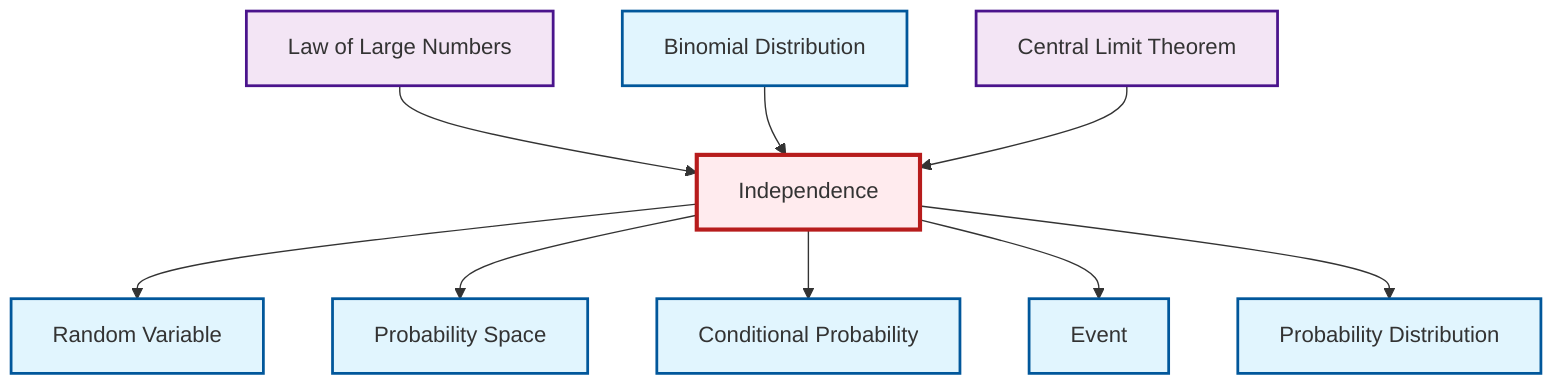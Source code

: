 graph TD
    classDef definition fill:#e1f5fe,stroke:#01579b,stroke-width:2px
    classDef theorem fill:#f3e5f5,stroke:#4a148c,stroke-width:2px
    classDef axiom fill:#fff3e0,stroke:#e65100,stroke-width:2px
    classDef example fill:#e8f5e9,stroke:#1b5e20,stroke-width:2px
    classDef current fill:#ffebee,stroke:#b71c1c,stroke-width:3px
    def-probability-space["Probability Space"]:::definition
    def-independence["Independence"]:::definition
    thm-law-of-large-numbers["Law of Large Numbers"]:::theorem
    def-probability-distribution["Probability Distribution"]:::definition
    def-conditional-probability["Conditional Probability"]:::definition
    thm-central-limit["Central Limit Theorem"]:::theorem
    def-event["Event"]:::definition
    def-binomial-distribution["Binomial Distribution"]:::definition
    def-random-variable["Random Variable"]:::definition
    thm-law-of-large-numbers --> def-independence
    def-independence --> def-random-variable
    def-independence --> def-probability-space
    def-binomial-distribution --> def-independence
    thm-central-limit --> def-independence
    def-independence --> def-conditional-probability
    def-independence --> def-event
    def-independence --> def-probability-distribution
    class def-independence current